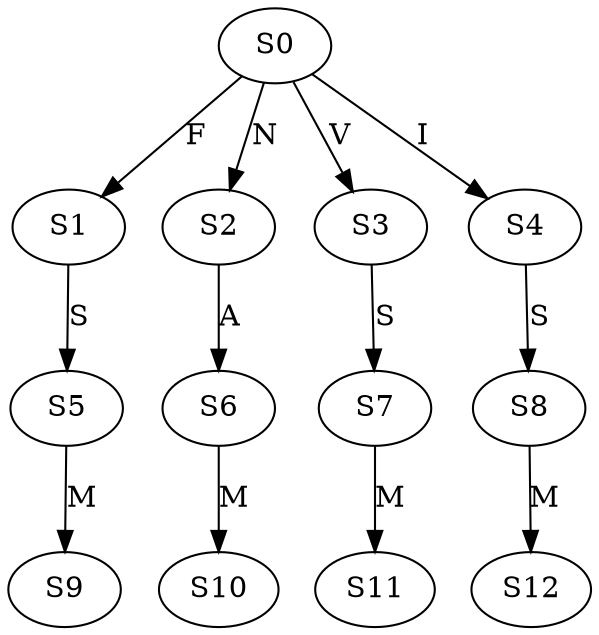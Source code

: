 strict digraph  {
	S0 -> S1 [ label = F ];
	S0 -> S2 [ label = N ];
	S0 -> S3 [ label = V ];
	S0 -> S4 [ label = I ];
	S1 -> S5 [ label = S ];
	S2 -> S6 [ label = A ];
	S3 -> S7 [ label = S ];
	S4 -> S8 [ label = S ];
	S5 -> S9 [ label = M ];
	S6 -> S10 [ label = M ];
	S7 -> S11 [ label = M ];
	S8 -> S12 [ label = M ];
}
